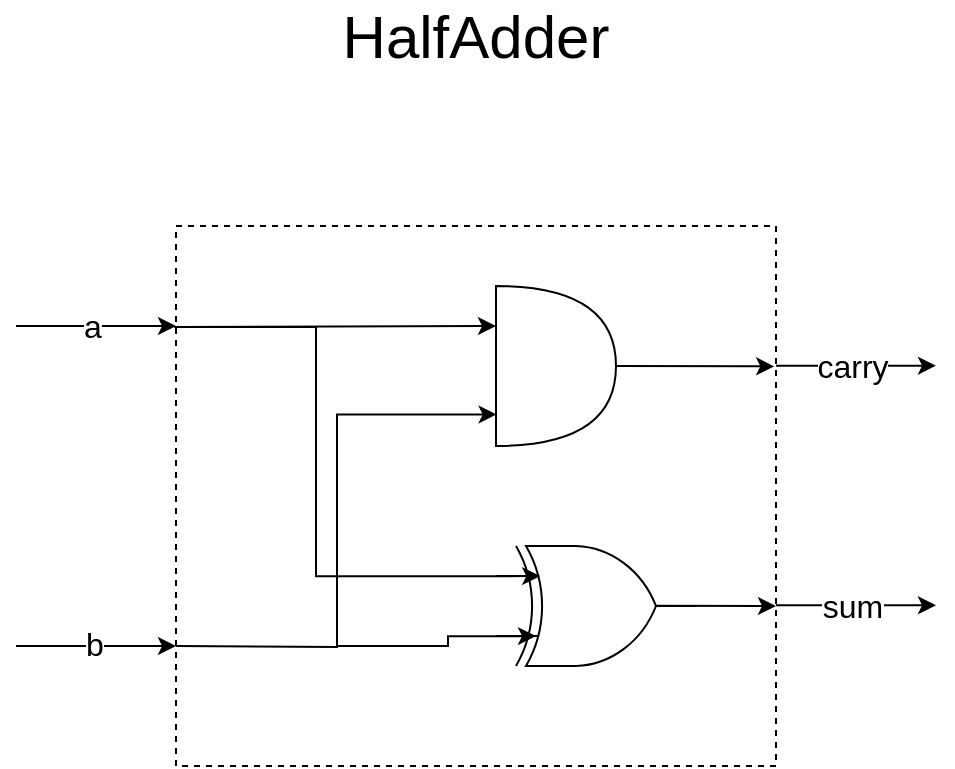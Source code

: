 <mxfile version="26.0.9">
  <diagram name="Page-1" id="h63WTDCA3fxoXD385qwD">
    <mxGraphModel dx="675" dy="417" grid="1" gridSize="10" guides="1" tooltips="1" connect="1" arrows="1" fold="1" page="1" pageScale="1" pageWidth="850" pageHeight="1100" math="0" shadow="0">
      <root>
        <mxCell id="0" />
        <mxCell id="1" parent="0" />
        <mxCell id="T9utMHBKc85LMm0xIG3Z-8" value="" style="rounded=0;whiteSpace=wrap;html=1;dashed=1;fillColor=none;" parent="1" vertex="1">
          <mxGeometry x="180" y="130" width="300" height="270" as="geometry" />
        </mxCell>
        <mxCell id="T9utMHBKc85LMm0xIG3Z-1" value="" style="shape=or;whiteSpace=wrap;html=1;" parent="1" vertex="1">
          <mxGeometry x="340" y="160" width="60" height="80" as="geometry" />
        </mxCell>
        <mxCell id="T9utMHBKc85LMm0xIG3Z-2" value="" style="verticalLabelPosition=bottom;shadow=0;dashed=0;align=center;html=1;verticalAlign=top;shape=mxgraph.electrical.logic_gates.logic_gate;operation=xor;" parent="1" vertex="1">
          <mxGeometry x="340" y="290" width="100" height="60" as="geometry" />
        </mxCell>
        <mxCell id="T9utMHBKc85LMm0xIG3Z-3" value="" style="endArrow=classic;html=1;rounded=0;startFill=0;endFill=1;" parent="1" edge="1">
          <mxGeometry width="50" height="50" relative="1" as="geometry">
            <mxPoint x="100" y="180" as="sourcePoint" />
            <mxPoint x="180" y="180" as="targetPoint" />
          </mxGeometry>
        </mxCell>
        <mxCell id="T9utMHBKc85LMm0xIG3Z-7" value="&lt;font style=&quot;font-size: 16px;&quot;&gt;a&lt;/font&gt;" style="edgeLabel;html=1;align=center;verticalAlign=middle;resizable=0;points=[];" parent="T9utMHBKc85LMm0xIG3Z-3" vertex="1" connectable="0">
          <mxGeometry x="-0.057" relative="1" as="geometry">
            <mxPoint as="offset" />
          </mxGeometry>
        </mxCell>
        <mxCell id="T9utMHBKc85LMm0xIG3Z-4" value="" style="endArrow=classic;html=1;rounded=0;startFill=0;endFill=1;" parent="1" edge="1">
          <mxGeometry width="50" height="50" relative="1" as="geometry">
            <mxPoint x="100" y="340" as="sourcePoint" />
            <mxPoint x="180" y="340" as="targetPoint" />
          </mxGeometry>
        </mxCell>
        <mxCell id="T9utMHBKc85LMm0xIG3Z-5" value="b" style="edgeLabel;html=1;align=center;verticalAlign=middle;resizable=0;points=[];fontSize=16;" parent="T9utMHBKc85LMm0xIG3Z-4" vertex="1" connectable="0">
          <mxGeometry x="-0.032" y="1" relative="1" as="geometry">
            <mxPoint as="offset" />
          </mxGeometry>
        </mxCell>
        <mxCell id="T9utMHBKc85LMm0xIG3Z-9" value="" style="endArrow=classic;html=1;rounded=0;" parent="1" edge="1">
          <mxGeometry width="50" height="50" relative="1" as="geometry">
            <mxPoint x="480" y="199.83" as="sourcePoint" />
            <mxPoint x="560" y="199.83" as="targetPoint" />
          </mxGeometry>
        </mxCell>
        <mxCell id="T9utMHBKc85LMm0xIG3Z-10" value="&lt;span style=&quot;font-size: 16px;&quot;&gt;carry&lt;/span&gt;" style="edgeLabel;html=1;align=center;verticalAlign=middle;resizable=0;points=[];" parent="T9utMHBKc85LMm0xIG3Z-9" vertex="1" connectable="0">
          <mxGeometry x="-0.057" relative="1" as="geometry">
            <mxPoint as="offset" />
          </mxGeometry>
        </mxCell>
        <mxCell id="T9utMHBKc85LMm0xIG3Z-11" value="" style="endArrow=classic;html=1;rounded=0;" parent="1" edge="1">
          <mxGeometry width="50" height="50" relative="1" as="geometry">
            <mxPoint x="480" y="319.66" as="sourcePoint" />
            <mxPoint x="560" y="319.66" as="targetPoint" />
          </mxGeometry>
        </mxCell>
        <mxCell id="T9utMHBKc85LMm0xIG3Z-12" value="&lt;font style=&quot;font-size: 16px;&quot;&gt;sum&lt;/font&gt;" style="edgeLabel;html=1;align=center;verticalAlign=middle;resizable=0;points=[];" parent="T9utMHBKc85LMm0xIG3Z-11" vertex="1" connectable="0">
          <mxGeometry x="-0.057" relative="1" as="geometry">
            <mxPoint as="offset" />
          </mxGeometry>
        </mxCell>
        <mxCell id="T9utMHBKc85LMm0xIG3Z-14" value="" style="endArrow=classic;html=1;rounded=0;edgeStyle=orthogonalEdgeStyle;entryX=0.005;entryY=0.803;entryDx=0;entryDy=0;entryPerimeter=0;" parent="1" target="T9utMHBKc85LMm0xIG3Z-1" edge="1">
          <mxGeometry width="50" height="50" relative="1" as="geometry">
            <mxPoint x="180" y="340" as="sourcePoint" />
            <mxPoint x="280" y="339.71" as="targetPoint" />
          </mxGeometry>
        </mxCell>
        <mxCell id="T9utMHBKc85LMm0xIG3Z-23" style="edgeStyle=orthogonalEdgeStyle;rounded=0;orthogonalLoop=1;jettySize=auto;html=1;entryX=0.223;entryY=0.751;entryDx=0;entryDy=0;entryPerimeter=0;" parent="1" edge="1">
          <mxGeometry relative="1" as="geometry">
            <mxPoint x="260" y="340" as="sourcePoint" />
            <mxPoint x="360.0" y="335.06" as="targetPoint" />
            <Array as="points">
              <mxPoint x="316" y="340" />
              <mxPoint x="316" y="335" />
            </Array>
          </mxGeometry>
        </mxCell>
        <mxCell id="T9utMHBKc85LMm0xIG3Z-26" value="" style="endArrow=classic;html=1;rounded=0;edgeStyle=orthogonalEdgeStyle;entryX=0.221;entryY=0.251;entryDx=0;entryDy=0;entryPerimeter=0;exitX=0.001;exitY=0.187;exitDx=0;exitDy=0;exitPerimeter=0;" parent="1" target="T9utMHBKc85LMm0xIG3Z-2" edge="1" source="T9utMHBKc85LMm0xIG3Z-8">
          <mxGeometry width="50" height="50" relative="1" as="geometry">
            <mxPoint x="200" y="180" as="sourcePoint" />
            <mxPoint x="350" y="224" as="targetPoint" />
            <Array as="points">
              <mxPoint x="250" y="181" />
              <mxPoint x="250" y="305" />
            </Array>
          </mxGeometry>
        </mxCell>
        <mxCell id="T9utMHBKc85LMm0xIG3Z-29" value="HalfAdder" style="text;html=1;align=center;verticalAlign=middle;whiteSpace=wrap;rounded=0;fontSize=30;" parent="1" vertex="1">
          <mxGeometry x="300" y="20" width="60" height="30" as="geometry" />
        </mxCell>
        <mxCell id="XKNOck21cQlWfvXbyKVV-1" value="" style="endArrow=classic;html=1;rounded=0;entryX=0;entryY=0.25;entryDx=0;entryDy=0;entryPerimeter=0;exitX=-0.003;exitY=0.187;exitDx=0;exitDy=0;exitPerimeter=0;" edge="1" parent="1" source="T9utMHBKc85LMm0xIG3Z-8" target="T9utMHBKc85LMm0xIG3Z-1">
          <mxGeometry width="50" height="50" relative="1" as="geometry">
            <mxPoint x="200" y="180" as="sourcePoint" />
            <mxPoint x="360" y="260" as="targetPoint" />
          </mxGeometry>
        </mxCell>
        <mxCell id="XKNOck21cQlWfvXbyKVV-3" value="" style="endArrow=classic;html=1;rounded=0;exitX=1;exitY=0.5;exitDx=0;exitDy=0;exitPerimeter=0;entryX=0.997;entryY=0.26;entryDx=0;entryDy=0;entryPerimeter=0;" edge="1" parent="1" source="T9utMHBKc85LMm0xIG3Z-1" target="T9utMHBKc85LMm0xIG3Z-8">
          <mxGeometry width="50" height="50" relative="1" as="geometry">
            <mxPoint x="380" y="270" as="sourcePoint" />
            <mxPoint x="430" y="220" as="targetPoint" />
          </mxGeometry>
        </mxCell>
        <mxCell id="XKNOck21cQlWfvXbyKVV-4" value="" style="endArrow=classic;html=1;rounded=0;exitX=1;exitY=0.5;exitDx=0;exitDy=0;exitPerimeter=0;" edge="1" parent="1">
          <mxGeometry width="50" height="50" relative="1" as="geometry">
            <mxPoint x="420" y="319.83" as="sourcePoint" />
            <mxPoint x="480" y="320" as="targetPoint" />
          </mxGeometry>
        </mxCell>
      </root>
    </mxGraphModel>
  </diagram>
</mxfile>
